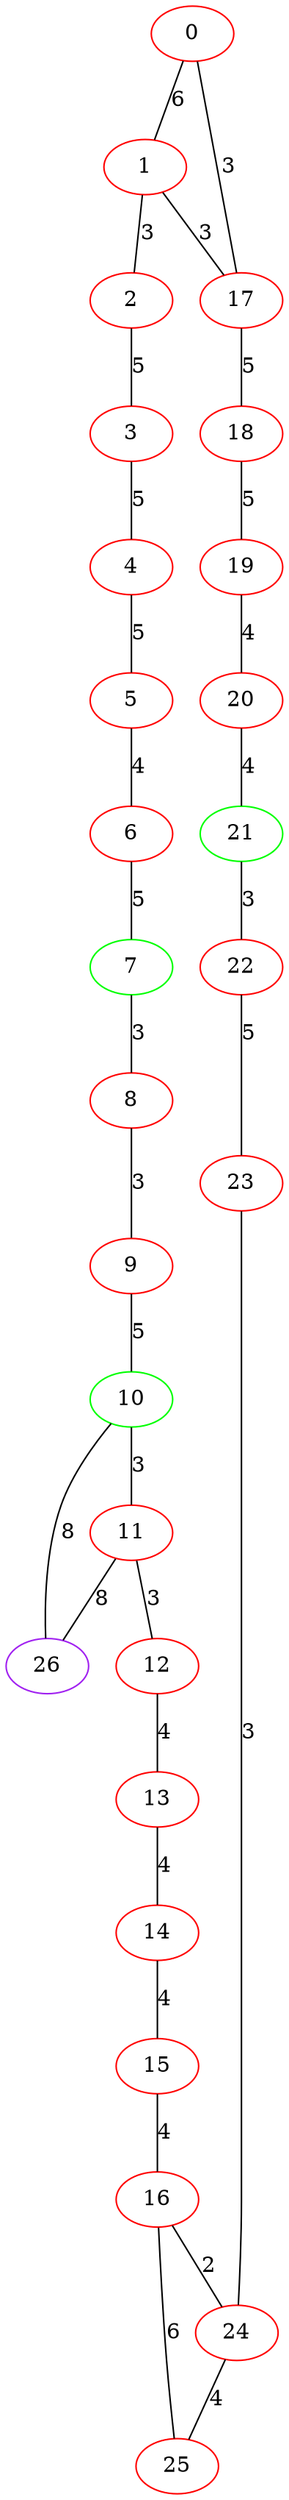 graph "" {
0 [color=red, weight=1];
1 [color=red, weight=1];
2 [color=red, weight=1];
3 [color=red, weight=1];
4 [color=red, weight=1];
5 [color=red, weight=1];
6 [color=red, weight=1];
7 [color=green, weight=2];
8 [color=red, weight=1];
9 [color=red, weight=1];
10 [color=green, weight=2];
11 [color=red, weight=1];
12 [color=red, weight=1];
13 [color=red, weight=1];
14 [color=red, weight=1];
15 [color=red, weight=1];
16 [color=red, weight=1];
17 [color=red, weight=1];
18 [color=red, weight=1];
19 [color=red, weight=1];
20 [color=red, weight=1];
21 [color=green, weight=2];
22 [color=red, weight=1];
23 [color=red, weight=1];
24 [color=red, weight=1];
25 [color=red, weight=1];
26 [color=purple, weight=4];
0 -- 1  [key=0, label=6];
0 -- 17  [key=0, label=3];
1 -- 17  [key=0, label=3];
1 -- 2  [key=0, label=3];
2 -- 3  [key=0, label=5];
3 -- 4  [key=0, label=5];
4 -- 5  [key=0, label=5];
5 -- 6  [key=0, label=4];
6 -- 7  [key=0, label=5];
7 -- 8  [key=0, label=3];
8 -- 9  [key=0, label=3];
9 -- 10  [key=0, label=5];
10 -- 26  [key=0, label=8];
10 -- 11  [key=0, label=3];
11 -- 12  [key=0, label=3];
11 -- 26  [key=0, label=8];
12 -- 13  [key=0, label=4];
13 -- 14  [key=0, label=4];
14 -- 15  [key=0, label=4];
15 -- 16  [key=0, label=4];
16 -- 24  [key=0, label=2];
16 -- 25  [key=0, label=6];
17 -- 18  [key=0, label=5];
18 -- 19  [key=0, label=5];
19 -- 20  [key=0, label=4];
20 -- 21  [key=0, label=4];
21 -- 22  [key=0, label=3];
22 -- 23  [key=0, label=5];
23 -- 24  [key=0, label=3];
24 -- 25  [key=0, label=4];
}
